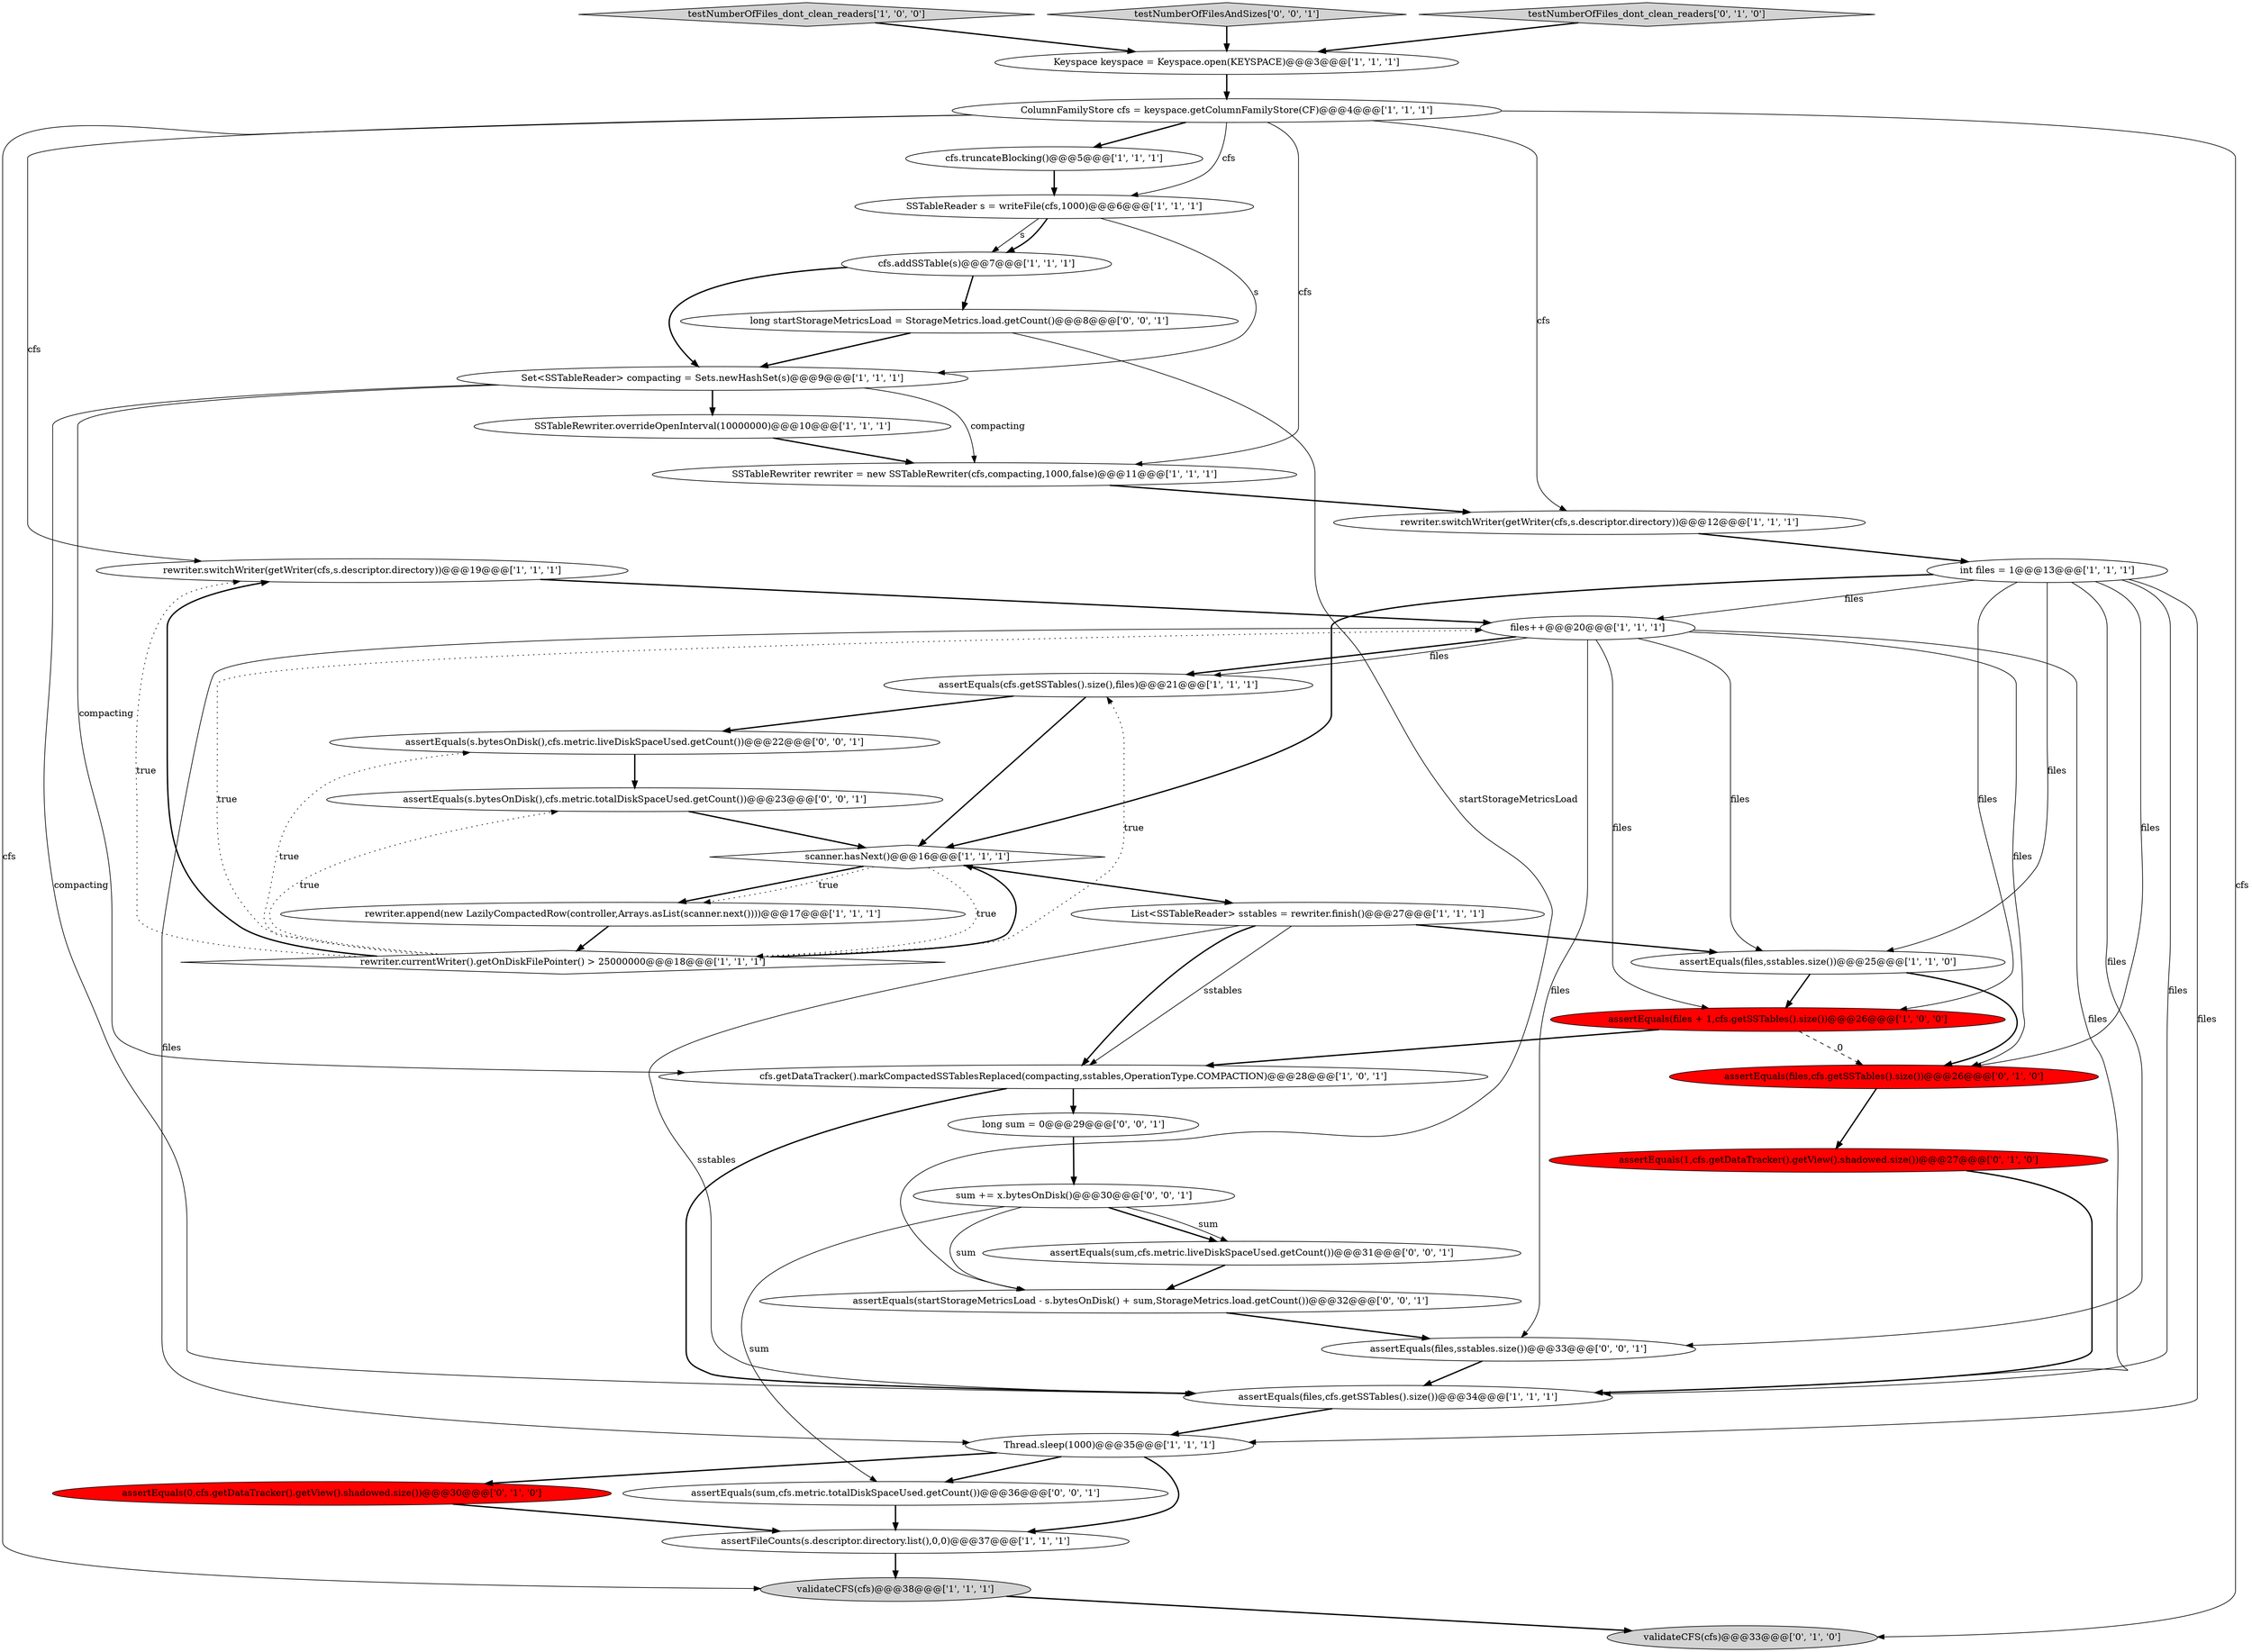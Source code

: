 digraph {
26 [style = filled, label = "assertEquals(1,cfs.getDataTracker().getView().shadowed.size())@@@27@@@['0', '1', '0']", fillcolor = red, shape = ellipse image = "AAA1AAABBB2BBB"];
13 [style = filled, label = "rewriter.switchWriter(getWriter(cfs,s.descriptor.directory))@@@19@@@['1', '1', '1']", fillcolor = white, shape = ellipse image = "AAA0AAABBB1BBB"];
2 [style = filled, label = "assertEquals(files,cfs.getSSTables().size())@@@34@@@['1', '1', '1']", fillcolor = white, shape = ellipse image = "AAA0AAABBB1BBB"];
30 [style = filled, label = "assertEquals(s.bytesOnDisk(),cfs.metric.totalDiskSpaceUsed.getCount())@@@23@@@['0', '0', '1']", fillcolor = white, shape = ellipse image = "AAA0AAABBB3BBB"];
1 [style = filled, label = "rewriter.switchWriter(getWriter(cfs,s.descriptor.directory))@@@12@@@['1', '1', '1']", fillcolor = white, shape = ellipse image = "AAA0AAABBB1BBB"];
16 [style = filled, label = "testNumberOfFiles_dont_clean_readers['1', '0', '0']", fillcolor = lightgray, shape = diamond image = "AAA0AAABBB1BBB"];
37 [style = filled, label = "assertEquals(sum,cfs.metric.liveDiskSpaceUsed.getCount())@@@31@@@['0', '0', '1']", fillcolor = white, shape = ellipse image = "AAA0AAABBB3BBB"];
22 [style = filled, label = "assertFileCounts(s.descriptor.directory.list(),0,0)@@@37@@@['1', '1', '1']", fillcolor = white, shape = ellipse image = "AAA0AAABBB1BBB"];
14 [style = filled, label = "List<SSTableReader> sstables = rewriter.finish()@@@27@@@['1', '1', '1']", fillcolor = white, shape = ellipse image = "AAA0AAABBB1BBB"];
7 [style = filled, label = "assertEquals(files,sstables.size())@@@25@@@['1', '1', '0']", fillcolor = white, shape = ellipse image = "AAA0AAABBB1BBB"];
8 [style = filled, label = "cfs.truncateBlocking()@@@5@@@['1', '1', '1']", fillcolor = white, shape = ellipse image = "AAA0AAABBB1BBB"];
4 [style = filled, label = "validateCFS(cfs)@@@38@@@['1', '1', '1']", fillcolor = lightgray, shape = ellipse image = "AAA0AAABBB1BBB"];
12 [style = filled, label = "int files = 1@@@13@@@['1', '1', '1']", fillcolor = white, shape = ellipse image = "AAA0AAABBB1BBB"];
33 [style = filled, label = "assertEquals(sum,cfs.metric.totalDiskSpaceUsed.getCount())@@@36@@@['0', '0', '1']", fillcolor = white, shape = ellipse image = "AAA0AAABBB3BBB"];
31 [style = filled, label = "long startStorageMetricsLoad = StorageMetrics.load.getCount()@@@8@@@['0', '0', '1']", fillcolor = white, shape = ellipse image = "AAA0AAABBB3BBB"];
39 [style = filled, label = "testNumberOfFilesAndSizes['0', '0', '1']", fillcolor = lightgray, shape = diamond image = "AAA0AAABBB3BBB"];
35 [style = filled, label = "sum += x.bytesOnDisk()@@@30@@@['0', '0', '1']", fillcolor = white, shape = ellipse image = "AAA0AAABBB3BBB"];
17 [style = filled, label = "SSTableReader s = writeFile(cfs,1000)@@@6@@@['1', '1', '1']", fillcolor = white, shape = ellipse image = "AAA0AAABBB1BBB"];
5 [style = filled, label = "assertEquals(files + 1,cfs.getSSTables().size())@@@26@@@['1', '0', '0']", fillcolor = red, shape = ellipse image = "AAA1AAABBB1BBB"];
20 [style = filled, label = "SSTableRewriter.overrideOpenInterval(10000000)@@@10@@@['1', '1', '1']", fillcolor = white, shape = ellipse image = "AAA0AAABBB1BBB"];
24 [style = filled, label = "rewriter.currentWriter().getOnDiskFilePointer() > 25000000@@@18@@@['1', '1', '1']", fillcolor = white, shape = diamond image = "AAA0AAABBB1BBB"];
27 [style = filled, label = "assertEquals(files,cfs.getSSTables().size())@@@26@@@['0', '1', '0']", fillcolor = red, shape = ellipse image = "AAA1AAABBB2BBB"];
18 [style = filled, label = "rewriter.append(new LazilyCompactedRow(controller,Arrays.asList(scanner.next())))@@@17@@@['1', '1', '1']", fillcolor = white, shape = ellipse image = "AAA0AAABBB1BBB"];
23 [style = filled, label = "cfs.getDataTracker().markCompactedSSTablesReplaced(compacting,sstables,OperationType.COMPACTION)@@@28@@@['1', '0', '1']", fillcolor = white, shape = ellipse image = "AAA0AAABBB1BBB"];
9 [style = filled, label = "ColumnFamilyStore cfs = keyspace.getColumnFamilyStore(CF)@@@4@@@['1', '1', '1']", fillcolor = white, shape = ellipse image = "AAA0AAABBB1BBB"];
3 [style = filled, label = "files++@@@20@@@['1', '1', '1']", fillcolor = white, shape = ellipse image = "AAA0AAABBB1BBB"];
29 [style = filled, label = "validateCFS(cfs)@@@33@@@['0', '1', '0']", fillcolor = lightgray, shape = ellipse image = "AAA0AAABBB2BBB"];
36 [style = filled, label = "assertEquals(s.bytesOnDisk(),cfs.metric.liveDiskSpaceUsed.getCount())@@@22@@@['0', '0', '1']", fillcolor = white, shape = ellipse image = "AAA0AAABBB3BBB"];
15 [style = filled, label = "Thread.sleep(1000)@@@35@@@['1', '1', '1']", fillcolor = white, shape = ellipse image = "AAA0AAABBB1BBB"];
6 [style = filled, label = "Set<SSTableReader> compacting = Sets.newHashSet(s)@@@9@@@['1', '1', '1']", fillcolor = white, shape = ellipse image = "AAA0AAABBB1BBB"];
28 [style = filled, label = "assertEquals(0,cfs.getDataTracker().getView().shadowed.size())@@@30@@@['0', '1', '0']", fillcolor = red, shape = ellipse image = "AAA1AAABBB2BBB"];
34 [style = filled, label = "long sum = 0@@@29@@@['0', '0', '1']", fillcolor = white, shape = ellipse image = "AAA0AAABBB3BBB"];
11 [style = filled, label = "Keyspace keyspace = Keyspace.open(KEYSPACE)@@@3@@@['1', '1', '1']", fillcolor = white, shape = ellipse image = "AAA0AAABBB1BBB"];
38 [style = filled, label = "assertEquals(startStorageMetricsLoad - s.bytesOnDisk() + sum,StorageMetrics.load.getCount())@@@32@@@['0', '0', '1']", fillcolor = white, shape = ellipse image = "AAA0AAABBB3BBB"];
32 [style = filled, label = "assertEquals(files,sstables.size())@@@33@@@['0', '0', '1']", fillcolor = white, shape = ellipse image = "AAA0AAABBB3BBB"];
10 [style = filled, label = "assertEquals(cfs.getSSTables().size(),files)@@@21@@@['1', '1', '1']", fillcolor = white, shape = ellipse image = "AAA0AAABBB1BBB"];
25 [style = filled, label = "testNumberOfFiles_dont_clean_readers['0', '1', '0']", fillcolor = lightgray, shape = diamond image = "AAA0AAABBB2BBB"];
21 [style = filled, label = "SSTableRewriter rewriter = new SSTableRewriter(cfs,compacting,1000,false)@@@11@@@['1', '1', '1']", fillcolor = white, shape = ellipse image = "AAA0AAABBB1BBB"];
19 [style = filled, label = "scanner.hasNext()@@@16@@@['1', '1', '1']", fillcolor = white, shape = diamond image = "AAA0AAABBB1BBB"];
0 [style = filled, label = "cfs.addSSTable(s)@@@7@@@['1', '1', '1']", fillcolor = white, shape = ellipse image = "AAA0AAABBB1BBB"];
9->4 [style = solid, label="cfs"];
3->27 [style = solid, label="files"];
10->19 [style = bold, label=""];
9->17 [style = solid, label="cfs"];
17->0 [style = solid, label="s"];
9->29 [style = solid, label="cfs"];
11->9 [style = bold, label=""];
14->7 [style = bold, label=""];
22->4 [style = bold, label=""];
31->6 [style = bold, label=""];
35->37 [style = bold, label=""];
37->38 [style = bold, label=""];
21->1 [style = bold, label=""];
2->15 [style = bold, label=""];
1->12 [style = bold, label=""];
6->23 [style = solid, label="compacting"];
24->3 [style = dotted, label="true"];
12->15 [style = solid, label="files"];
19->18 [style = bold, label=""];
3->5 [style = solid, label="files"];
24->19 [style = bold, label=""];
5->23 [style = bold, label=""];
6->2 [style = solid, label="compacting"];
3->7 [style = solid, label="files"];
9->8 [style = bold, label=""];
38->32 [style = bold, label=""];
8->17 [style = bold, label=""];
3->10 [style = bold, label=""];
30->19 [style = bold, label=""];
36->30 [style = bold, label=""];
6->21 [style = solid, label="compacting"];
7->5 [style = bold, label=""];
5->27 [style = dashed, label="0"];
35->38 [style = solid, label="sum"];
34->35 [style = bold, label=""];
0->31 [style = bold, label=""];
15->33 [style = bold, label=""];
24->13 [style = bold, label=""];
27->26 [style = bold, label=""];
24->13 [style = dotted, label="true"];
17->6 [style = solid, label="s"];
18->24 [style = bold, label=""];
3->15 [style = solid, label="files"];
9->21 [style = solid, label="cfs"];
19->18 [style = dotted, label="true"];
12->7 [style = solid, label="files"];
24->30 [style = dotted, label="true"];
4->29 [style = bold, label=""];
19->24 [style = dotted, label="true"];
15->22 [style = bold, label=""];
6->20 [style = bold, label=""];
9->13 [style = solid, label="cfs"];
12->3 [style = solid, label="files"];
17->0 [style = bold, label=""];
35->33 [style = solid, label="sum"];
19->14 [style = bold, label=""];
3->10 [style = solid, label="files"];
14->23 [style = bold, label=""];
15->28 [style = bold, label=""];
12->32 [style = solid, label="files"];
23->2 [style = bold, label=""];
14->2 [style = solid, label="sstables"];
3->32 [style = solid, label="files"];
24->36 [style = dotted, label="true"];
33->22 [style = bold, label=""];
28->22 [style = bold, label=""];
16->11 [style = bold, label=""];
12->27 [style = solid, label="files"];
0->6 [style = bold, label=""];
31->38 [style = solid, label="startStorageMetricsLoad"];
9->1 [style = solid, label="cfs"];
12->2 [style = solid, label="files"];
39->11 [style = bold, label=""];
32->2 [style = bold, label=""];
14->23 [style = solid, label="sstables"];
10->36 [style = bold, label=""];
3->2 [style = solid, label="files"];
20->21 [style = bold, label=""];
24->10 [style = dotted, label="true"];
26->2 [style = bold, label=""];
13->3 [style = bold, label=""];
25->11 [style = bold, label=""];
35->37 [style = solid, label="sum"];
7->27 [style = bold, label=""];
23->34 [style = bold, label=""];
12->19 [style = bold, label=""];
12->5 [style = solid, label="files"];
}
